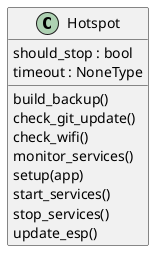 @startuml classes_pingpy_gitUpdate
set namespaceSeparator none
class "Hotspot" as pingpy.gitUpdate.hotspot.Hotspot {
  should_stop : bool
  timeout : NoneType
  build_backup()
  check_git_update()
  check_wifi()
  monitor_services()
  setup(app)
  start_services()
  stop_services()
  update_esp()
}
@enduml

